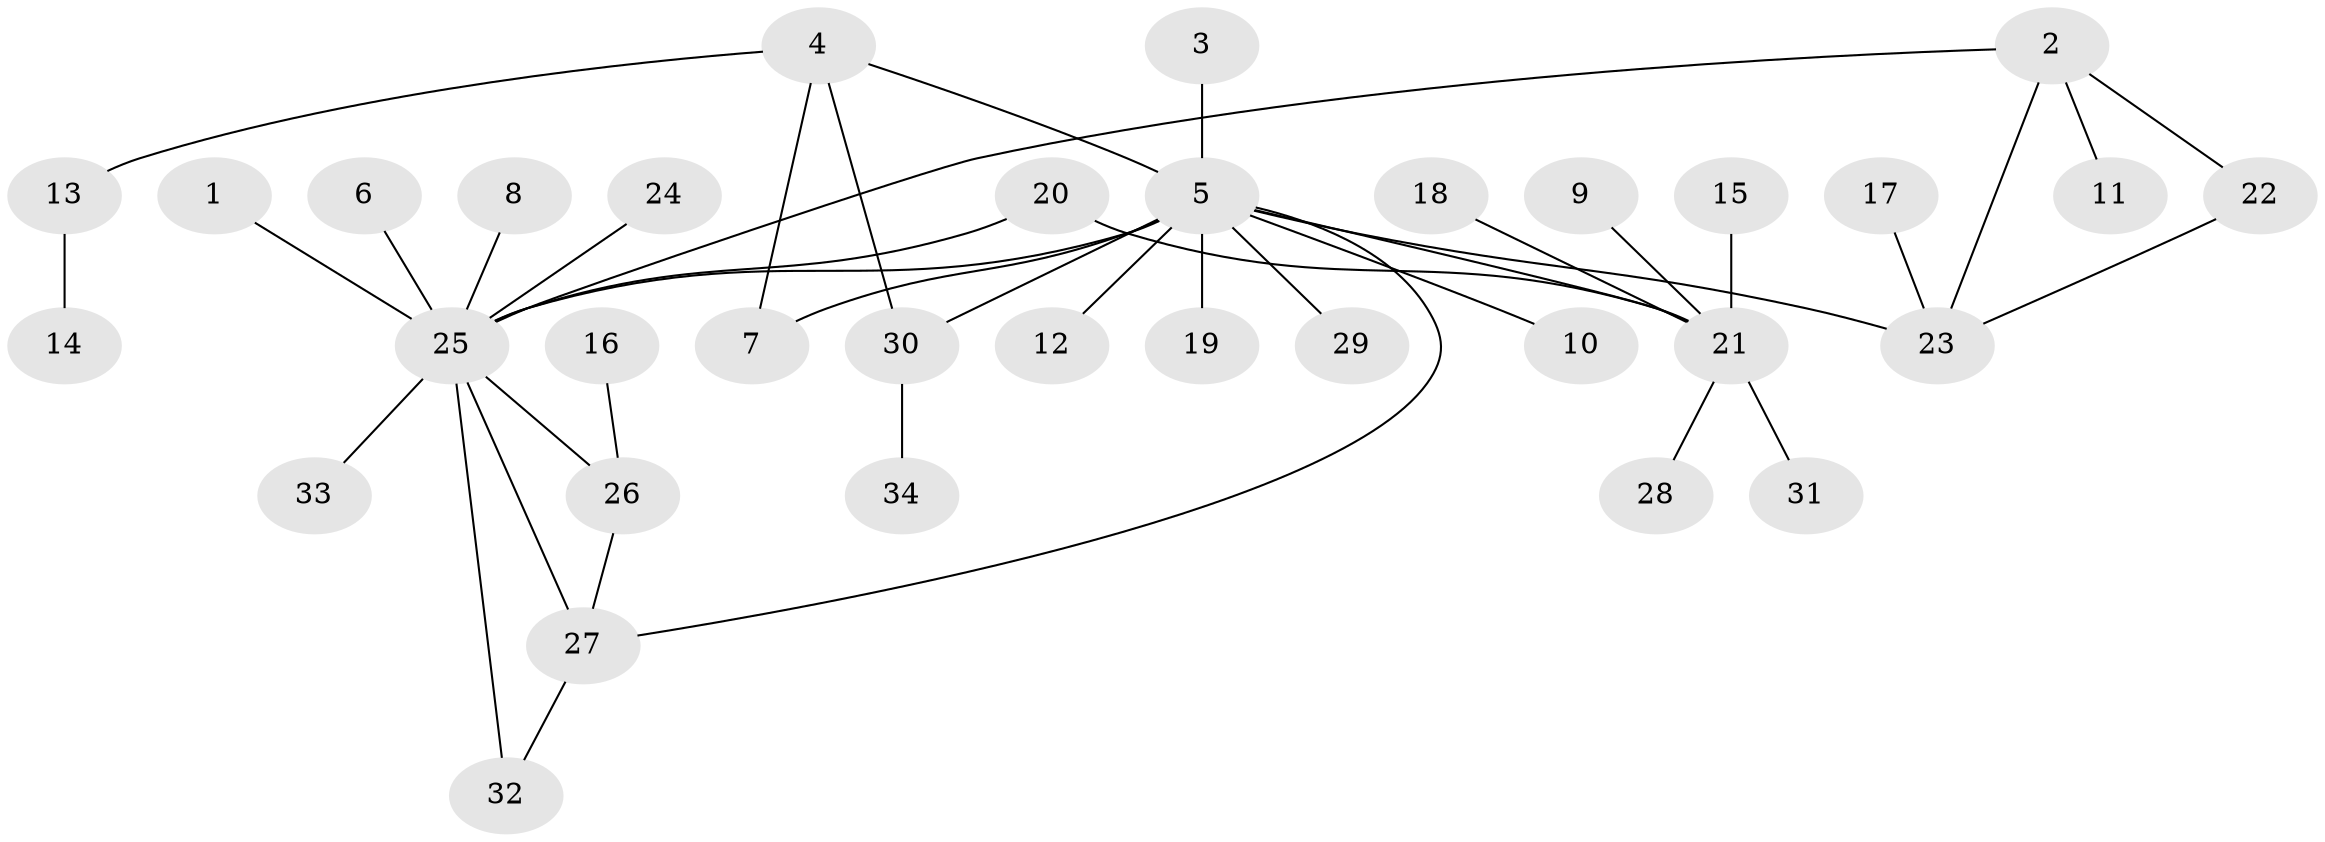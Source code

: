 // original degree distribution, {17: 0.014925373134328358, 6: 0.014925373134328358, 4: 0.04477611940298507, 13: 0.014925373134328358, 5: 0.029850746268656716, 1: 0.5671641791044776, 3: 0.11940298507462686, 2: 0.1791044776119403, 10: 0.014925373134328358}
// Generated by graph-tools (version 1.1) at 2025/01/03/09/25 03:01:39]
// undirected, 34 vertices, 41 edges
graph export_dot {
graph [start="1"]
  node [color=gray90,style=filled];
  1;
  2;
  3;
  4;
  5;
  6;
  7;
  8;
  9;
  10;
  11;
  12;
  13;
  14;
  15;
  16;
  17;
  18;
  19;
  20;
  21;
  22;
  23;
  24;
  25;
  26;
  27;
  28;
  29;
  30;
  31;
  32;
  33;
  34;
  1 -- 25 [weight=1.0];
  2 -- 11 [weight=1.0];
  2 -- 22 [weight=1.0];
  2 -- 23 [weight=1.0];
  2 -- 25 [weight=1.0];
  3 -- 5 [weight=1.0];
  4 -- 5 [weight=1.0];
  4 -- 7 [weight=1.0];
  4 -- 13 [weight=1.0];
  4 -- 30 [weight=1.0];
  5 -- 7 [weight=1.0];
  5 -- 10 [weight=1.0];
  5 -- 12 [weight=1.0];
  5 -- 19 [weight=1.0];
  5 -- 21 [weight=1.0];
  5 -- 23 [weight=1.0];
  5 -- 25 [weight=1.0];
  5 -- 27 [weight=1.0];
  5 -- 29 [weight=1.0];
  5 -- 30 [weight=2.0];
  6 -- 25 [weight=1.0];
  8 -- 25 [weight=1.0];
  9 -- 21 [weight=1.0];
  13 -- 14 [weight=1.0];
  15 -- 21 [weight=1.0];
  16 -- 26 [weight=1.0];
  17 -- 23 [weight=1.0];
  18 -- 21 [weight=1.0];
  20 -- 21 [weight=1.0];
  20 -- 25 [weight=1.0];
  21 -- 28 [weight=1.0];
  21 -- 31 [weight=1.0];
  22 -- 23 [weight=1.0];
  24 -- 25 [weight=1.0];
  25 -- 26 [weight=1.0];
  25 -- 27 [weight=1.0];
  25 -- 32 [weight=1.0];
  25 -- 33 [weight=1.0];
  26 -- 27 [weight=1.0];
  27 -- 32 [weight=1.0];
  30 -- 34 [weight=1.0];
}
